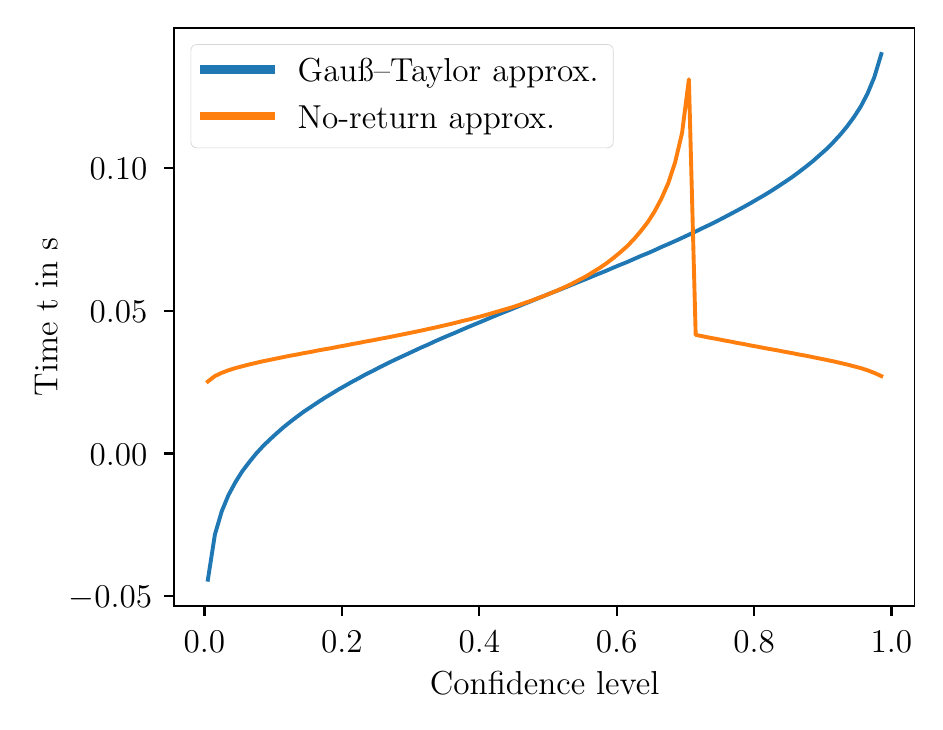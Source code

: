 \begingroup%
\makeatletter%
\begin{pgfpicture}%
\pgfpathrectangle{\pgfpointorigin}{\pgfqpoint{4.436in}{3.369in}}%
\pgfusepath{use as bounding box, clip}%
\begin{pgfscope}%
\pgfsetbuttcap%
\pgfsetmiterjoin%
\definecolor{currentfill}{rgb}{1.0,1.0,1.0}%
\pgfsetfillcolor{currentfill}%
\pgfsetlinewidth{0.0pt}%
\definecolor{currentstroke}{rgb}{1.0,1.0,1.0}%
\pgfsetstrokecolor{currentstroke}%
\pgfsetdash{}{0pt}%
\pgfpathmoveto{\pgfqpoint{0.0in}{0.0in}}%
\pgfpathlineto{\pgfqpoint{4.436in}{0.0in}}%
\pgfpathlineto{\pgfqpoint{4.436in}{3.369in}}%
\pgfpathlineto{\pgfqpoint{0.0in}{3.369in}}%
\pgfpathlineto{\pgfqpoint{0.0in}{0.0in}}%
\pgfpathclose%
\pgfusepath{fill}%
\end{pgfscope}%
\begin{pgfscope}%
\pgfsetbuttcap%
\pgfsetmiterjoin%
\definecolor{currentfill}{rgb}{1.0,1.0,1.0}%
\pgfsetfillcolor{currentfill}%
\pgfsetlinewidth{0.0pt}%
\definecolor{currentstroke}{rgb}{0.0,0.0,0.0}%
\pgfsetstrokecolor{currentstroke}%
\pgfsetstrokeopacity{0.0}%
\pgfsetdash{}{0pt}%
\pgfpathmoveto{\pgfqpoint{0.733in}{0.478in}}%
\pgfpathlineto{\pgfqpoint{4.436in}{0.478in}}%
\pgfpathlineto{\pgfqpoint{4.436in}{3.369in}}%
\pgfpathlineto{\pgfqpoint{0.733in}{3.369in}}%
\pgfpathlineto{\pgfqpoint{0.733in}{0.478in}}%
\pgfpathclose%
\pgfusepath{fill}%
\end{pgfscope}%
\begin{pgfscope}%
\pgfsetbuttcap%
\pgfsetroundjoin%
\definecolor{currentfill}{rgb}{0.0,0.0,0.0}%
\pgfsetfillcolor{currentfill}%
\pgfsetlinewidth{0.803pt}%
\definecolor{currentstroke}{rgb}{0.0,0.0,0.0}%
\pgfsetstrokecolor{currentstroke}%
\pgfsetdash{}{0pt}%
\pgfsys@defobject{currentmarker}{\pgfqpoint{0.0in}{-0.049in}}{\pgfqpoint{0.0in}{0.0in}}{%
\pgfpathmoveto{\pgfqpoint{0.0in}{0.0in}}%
\pgfpathlineto{\pgfqpoint{0.0in}{-0.049in}}%
\pgfusepath{stroke,fill}%
}%
\begin{pgfscope}%
\pgfsys@transformshift{0.884in}{0.478in}%
\pgfsys@useobject{currentmarker}{}%
\end{pgfscope}%
\end{pgfscope}%
\begin{pgfscope}%
\definecolor{textcolor}{rgb}{0.0,0.0,0.0}%
\pgfsetstrokecolor{textcolor}%
\pgfsetfillcolor{textcolor}%
\pgftext[x=0.884in,y=0.352in,,top]{\color{textcolor}\rmfamily\fontsize{12.0}{14.4}\selectfont \(\displaystyle {0.0}\)}%
\end{pgfscope}%
\begin{pgfscope}%
\pgfsetbuttcap%
\pgfsetroundjoin%
\definecolor{currentfill}{rgb}{0.0,0.0,0.0}%
\pgfsetfillcolor{currentfill}%
\pgfsetlinewidth{0.803pt}%
\definecolor{currentstroke}{rgb}{0.0,0.0,0.0}%
\pgfsetstrokecolor{currentstroke}%
\pgfsetdash{}{0pt}%
\pgfsys@defobject{currentmarker}{\pgfqpoint{0.0in}{-0.049in}}{\pgfqpoint{0.0in}{0.0in}}{%
\pgfpathmoveto{\pgfqpoint{0.0in}{0.0in}}%
\pgfpathlineto{\pgfqpoint{0.0in}{-0.049in}}%
\pgfusepath{stroke,fill}%
}%
\begin{pgfscope}%
\pgfsys@transformshift{1.571in}{0.478in}%
\pgfsys@useobject{currentmarker}{}%
\end{pgfscope}%
\end{pgfscope}%
\begin{pgfscope}%
\definecolor{textcolor}{rgb}{0.0,0.0,0.0}%
\pgfsetstrokecolor{textcolor}%
\pgfsetfillcolor{textcolor}%
\pgftext[x=1.571in,y=0.352in,,top]{\color{textcolor}\rmfamily\fontsize{12.0}{14.4}\selectfont \(\displaystyle {0.2}\)}%
\end{pgfscope}%
\begin{pgfscope}%
\pgfsetbuttcap%
\pgfsetroundjoin%
\definecolor{currentfill}{rgb}{0.0,0.0,0.0}%
\pgfsetfillcolor{currentfill}%
\pgfsetlinewidth{0.803pt}%
\definecolor{currentstroke}{rgb}{0.0,0.0,0.0}%
\pgfsetstrokecolor{currentstroke}%
\pgfsetdash{}{0pt}%
\pgfsys@defobject{currentmarker}{\pgfqpoint{0.0in}{-0.049in}}{\pgfqpoint{0.0in}{0.0in}}{%
\pgfpathmoveto{\pgfqpoint{0.0in}{0.0in}}%
\pgfpathlineto{\pgfqpoint{0.0in}{-0.049in}}%
\pgfusepath{stroke,fill}%
}%
\begin{pgfscope}%
\pgfsys@transformshift{2.258in}{0.478in}%
\pgfsys@useobject{currentmarker}{}%
\end{pgfscope}%
\end{pgfscope}%
\begin{pgfscope}%
\definecolor{textcolor}{rgb}{0.0,0.0,0.0}%
\pgfsetstrokecolor{textcolor}%
\pgfsetfillcolor{textcolor}%
\pgftext[x=2.258in,y=0.352in,,top]{\color{textcolor}\rmfamily\fontsize{12.0}{14.4}\selectfont \(\displaystyle {0.4}\)}%
\end{pgfscope}%
\begin{pgfscope}%
\pgfsetbuttcap%
\pgfsetroundjoin%
\definecolor{currentfill}{rgb}{0.0,0.0,0.0}%
\pgfsetfillcolor{currentfill}%
\pgfsetlinewidth{0.803pt}%
\definecolor{currentstroke}{rgb}{0.0,0.0,0.0}%
\pgfsetstrokecolor{currentstroke}%
\pgfsetdash{}{0pt}%
\pgfsys@defobject{currentmarker}{\pgfqpoint{0.0in}{-0.049in}}{\pgfqpoint{0.0in}{0.0in}}{%
\pgfpathmoveto{\pgfqpoint{0.0in}{0.0in}}%
\pgfpathlineto{\pgfqpoint{0.0in}{-0.049in}}%
\pgfusepath{stroke,fill}%
}%
\begin{pgfscope}%
\pgfsys@transformshift{2.945in}{0.478in}%
\pgfsys@useobject{currentmarker}{}%
\end{pgfscope}%
\end{pgfscope}%
\begin{pgfscope}%
\definecolor{textcolor}{rgb}{0.0,0.0,0.0}%
\pgfsetstrokecolor{textcolor}%
\pgfsetfillcolor{textcolor}%
\pgftext[x=2.945in,y=0.352in,,top]{\color{textcolor}\rmfamily\fontsize{12.0}{14.4}\selectfont \(\displaystyle {0.6}\)}%
\end{pgfscope}%
\begin{pgfscope}%
\pgfsetbuttcap%
\pgfsetroundjoin%
\definecolor{currentfill}{rgb}{0.0,0.0,0.0}%
\pgfsetfillcolor{currentfill}%
\pgfsetlinewidth{0.803pt}%
\definecolor{currentstroke}{rgb}{0.0,0.0,0.0}%
\pgfsetstrokecolor{currentstroke}%
\pgfsetdash{}{0pt}%
\pgfsys@defobject{currentmarker}{\pgfqpoint{0.0in}{-0.049in}}{\pgfqpoint{0.0in}{0.0in}}{%
\pgfpathmoveto{\pgfqpoint{0.0in}{0.0in}}%
\pgfpathlineto{\pgfqpoint{0.0in}{-0.049in}}%
\pgfusepath{stroke,fill}%
}%
\begin{pgfscope}%
\pgfsys@transformshift{3.632in}{0.478in}%
\pgfsys@useobject{currentmarker}{}%
\end{pgfscope}%
\end{pgfscope}%
\begin{pgfscope}%
\definecolor{textcolor}{rgb}{0.0,0.0,0.0}%
\pgfsetstrokecolor{textcolor}%
\pgfsetfillcolor{textcolor}%
\pgftext[x=3.632in,y=0.352in,,top]{\color{textcolor}\rmfamily\fontsize{12.0}{14.4}\selectfont \(\displaystyle {0.8}\)}%
\end{pgfscope}%
\begin{pgfscope}%
\pgfsetbuttcap%
\pgfsetroundjoin%
\definecolor{currentfill}{rgb}{0.0,0.0,0.0}%
\pgfsetfillcolor{currentfill}%
\pgfsetlinewidth{0.803pt}%
\definecolor{currentstroke}{rgb}{0.0,0.0,0.0}%
\pgfsetstrokecolor{currentstroke}%
\pgfsetdash{}{0pt}%
\pgfsys@defobject{currentmarker}{\pgfqpoint{0.0in}{-0.049in}}{\pgfqpoint{0.0in}{0.0in}}{%
\pgfpathmoveto{\pgfqpoint{0.0in}{0.0in}}%
\pgfpathlineto{\pgfqpoint{0.0in}{-0.049in}}%
\pgfusepath{stroke,fill}%
}%
\begin{pgfscope}%
\pgfsys@transformshift{4.319in}{0.478in}%
\pgfsys@useobject{currentmarker}{}%
\end{pgfscope}%
\end{pgfscope}%
\begin{pgfscope}%
\definecolor{textcolor}{rgb}{0.0,0.0,0.0}%
\pgfsetstrokecolor{textcolor}%
\pgfsetfillcolor{textcolor}%
\pgftext[x=4.319in,y=0.352in,,top]{\color{textcolor}\rmfamily\fontsize{12.0}{14.4}\selectfont \(\displaystyle {1.0}\)}%
\end{pgfscope}%
\begin{pgfscope}%
\definecolor{textcolor}{rgb}{0.0,0.0,0.0}%
\pgfsetstrokecolor{textcolor}%
\pgfsetfillcolor{textcolor}%
\pgftext[x=2.585in,y=0.148in,,top]{\color{textcolor}\rmfamily\fontsize{12.0}{14.4}\selectfont Confidence level}%
\end{pgfscope}%
\begin{pgfscope}%
\pgfsetbuttcap%
\pgfsetroundjoin%
\definecolor{currentfill}{rgb}{0.0,0.0,0.0}%
\pgfsetfillcolor{currentfill}%
\pgfsetlinewidth{0.803pt}%
\definecolor{currentstroke}{rgb}{0.0,0.0,0.0}%
\pgfsetstrokecolor{currentstroke}%
\pgfsetdash{}{0pt}%
\pgfsys@defobject{currentmarker}{\pgfqpoint{-0.049in}{0.0in}}{\pgfqpoint{-0.0in}{0.0in}}{%
\pgfpathmoveto{\pgfqpoint{-0.0in}{0.0in}}%
\pgfpathlineto{\pgfqpoint{-0.049in}{0.0in}}%
\pgfusepath{stroke,fill}%
}%
\begin{pgfscope}%
\pgfsys@transformshift{0.733in}{0.526in}%
\pgfsys@useobject{currentmarker}{}%
\end{pgfscope}%
\end{pgfscope}%
\begin{pgfscope}%
\definecolor{textcolor}{rgb}{0.0,0.0,0.0}%
\pgfsetstrokecolor{textcolor}%
\pgfsetfillcolor{textcolor}%
\pgftext[x=0.204in, y=0.468in, left, base]{\color{textcolor}\rmfamily\fontsize{12.0}{14.4}\selectfont \(\displaystyle {\ensuremath{-}0.05}\)}%
\end{pgfscope}%
\begin{pgfscope}%
\pgfsetbuttcap%
\pgfsetroundjoin%
\definecolor{currentfill}{rgb}{0.0,0.0,0.0}%
\pgfsetfillcolor{currentfill}%
\pgfsetlinewidth{0.803pt}%
\definecolor{currentstroke}{rgb}{0.0,0.0,0.0}%
\pgfsetstrokecolor{currentstroke}%
\pgfsetdash{}{0pt}%
\pgfsys@defobject{currentmarker}{\pgfqpoint{-0.049in}{0.0in}}{\pgfqpoint{-0.0in}{0.0in}}{%
\pgfpathmoveto{\pgfqpoint{-0.0in}{0.0in}}%
\pgfpathlineto{\pgfqpoint{-0.049in}{0.0in}}%
\pgfusepath{stroke,fill}%
}%
\begin{pgfscope}%
\pgfsys@transformshift{0.733in}{1.24in}%
\pgfsys@useobject{currentmarker}{}%
\end{pgfscope}%
\end{pgfscope}%
\begin{pgfscope}%
\definecolor{textcolor}{rgb}{0.0,0.0,0.0}%
\pgfsetstrokecolor{textcolor}%
\pgfsetfillcolor{textcolor}%
\pgftext[x=0.31in, y=1.182in, left, base]{\color{textcolor}\rmfamily\fontsize{12.0}{14.4}\selectfont \(\displaystyle {0.00}\)}%
\end{pgfscope}%
\begin{pgfscope}%
\pgfsetbuttcap%
\pgfsetroundjoin%
\definecolor{currentfill}{rgb}{0.0,0.0,0.0}%
\pgfsetfillcolor{currentfill}%
\pgfsetlinewidth{0.803pt}%
\definecolor{currentstroke}{rgb}{0.0,0.0,0.0}%
\pgfsetstrokecolor{currentstroke}%
\pgfsetdash{}{0pt}%
\pgfsys@defobject{currentmarker}{\pgfqpoint{-0.049in}{0.0in}}{\pgfqpoint{-0.0in}{0.0in}}{%
\pgfpathmoveto{\pgfqpoint{-0.0in}{0.0in}}%
\pgfpathlineto{\pgfqpoint{-0.049in}{0.0in}}%
\pgfusepath{stroke,fill}%
}%
\begin{pgfscope}%
\pgfsys@transformshift{0.733in}{1.953in}%
\pgfsys@useobject{currentmarker}{}%
\end{pgfscope}%
\end{pgfscope}%
\begin{pgfscope}%
\definecolor{textcolor}{rgb}{0.0,0.0,0.0}%
\pgfsetstrokecolor{textcolor}%
\pgfsetfillcolor{textcolor}%
\pgftext[x=0.31in, y=1.895in, left, base]{\color{textcolor}\rmfamily\fontsize{12.0}{14.4}\selectfont \(\displaystyle {0.05}\)}%
\end{pgfscope}%
\begin{pgfscope}%
\pgfsetbuttcap%
\pgfsetroundjoin%
\definecolor{currentfill}{rgb}{0.0,0.0,0.0}%
\pgfsetfillcolor{currentfill}%
\pgfsetlinewidth{0.803pt}%
\definecolor{currentstroke}{rgb}{0.0,0.0,0.0}%
\pgfsetstrokecolor{currentstroke}%
\pgfsetdash{}{0pt}%
\pgfsys@defobject{currentmarker}{\pgfqpoint{-0.049in}{0.0in}}{\pgfqpoint{-0.0in}{0.0in}}{%
\pgfpathmoveto{\pgfqpoint{-0.0in}{0.0in}}%
\pgfpathlineto{\pgfqpoint{-0.049in}{0.0in}}%
\pgfusepath{stroke,fill}%
}%
\begin{pgfscope}%
\pgfsys@transformshift{0.733in}{2.666in}%
\pgfsys@useobject{currentmarker}{}%
\end{pgfscope}%
\end{pgfscope}%
\begin{pgfscope}%
\definecolor{textcolor}{rgb}{0.0,0.0,0.0}%
\pgfsetstrokecolor{textcolor}%
\pgfsetfillcolor{textcolor}%
\pgftext[x=0.31in, y=2.609in, left, base]{\color{textcolor}\rmfamily\fontsize{12.0}{14.4}\selectfont \(\displaystyle {0.10}\)}%
\end{pgfscope}%
\begin{pgfscope}%
\definecolor{textcolor}{rgb}{0.0,0.0,0.0}%
\pgfsetstrokecolor{textcolor}%
\pgfsetfillcolor{textcolor}%
\pgftext[x=0.148in,y=1.923in,,bottom,rotate=90.0]{\color{textcolor}\rmfamily\fontsize{12.0}{14.4}\selectfont Time t in s}%
\end{pgfscope}%
\begin{pgfscope}%
\pgfpathrectangle{\pgfqpoint{0.733in}{0.478in}}{\pgfqpoint{3.703in}{2.891in}}%
\pgfusepath{clip}%
\pgfsetrectcap%
\pgfsetroundjoin%
\pgfsetlinewidth{1.405pt}%
\definecolor{currentstroke}{rgb}{0.122,0.467,0.706}%
\pgfsetstrokecolor{currentstroke}%
\pgfsetdash{}{0pt}%
\pgfpathmoveto{\pgfqpoint{0.901in}{0.609in}}%
\pgfpathlineto{\pgfqpoint{0.936in}{0.834in}}%
\pgfpathlineto{\pgfqpoint{0.97in}{0.95in}}%
\pgfpathlineto{\pgfqpoint{1.004in}{1.032in}}%
\pgfpathlineto{\pgfqpoint{1.039in}{1.097in}}%
\pgfpathlineto{\pgfqpoint{1.073in}{1.151in}}%
\pgfpathlineto{\pgfqpoint{1.108in}{1.197in}}%
\pgfpathlineto{\pgfqpoint{1.142in}{1.239in}}%
\pgfpathlineto{\pgfqpoint{1.176in}{1.276in}}%
\pgfpathlineto{\pgfqpoint{1.211in}{1.31in}}%
\pgfpathlineto{\pgfqpoint{1.245in}{1.341in}}%
\pgfpathlineto{\pgfqpoint{1.279in}{1.371in}}%
\pgfpathlineto{\pgfqpoint{1.314in}{1.399in}}%
\pgfpathlineto{\pgfqpoint{1.348in}{1.425in}}%
\pgfpathlineto{\pgfqpoint{1.382in}{1.45in}}%
\pgfpathlineto{\pgfqpoint{1.417in}{1.473in}}%
\pgfpathlineto{\pgfqpoint{1.451in}{1.496in}}%
\pgfpathlineto{\pgfqpoint{1.485in}{1.518in}}%
\pgfpathlineto{\pgfqpoint{1.52in}{1.539in}}%
\pgfpathlineto{\pgfqpoint{1.554in}{1.56in}}%
\pgfpathlineto{\pgfqpoint{1.588in}{1.579in}}%
\pgfpathlineto{\pgfqpoint{1.623in}{1.599in}}%
\pgfpathlineto{\pgfqpoint{1.657in}{1.617in}}%
\pgfpathlineto{\pgfqpoint{1.691in}{1.636in}}%
\pgfpathlineto{\pgfqpoint{1.726in}{1.653in}}%
\pgfpathlineto{\pgfqpoint{1.76in}{1.671in}}%
\pgfpathlineto{\pgfqpoint{1.794in}{1.688in}}%
\pgfpathlineto{\pgfqpoint{1.829in}{1.705in}}%
\pgfpathlineto{\pgfqpoint{1.863in}{1.721in}}%
\pgfpathlineto{\pgfqpoint{1.898in}{1.737in}}%
\pgfpathlineto{\pgfqpoint{1.932in}{1.753in}}%
\pgfpathlineto{\pgfqpoint{1.966in}{1.769in}}%
\pgfpathlineto{\pgfqpoint{2.001in}{1.784in}}%
\pgfpathlineto{\pgfqpoint{2.035in}{1.8in}}%
\pgfpathlineto{\pgfqpoint{2.069in}{1.815in}}%
\pgfpathlineto{\pgfqpoint{2.104in}{1.83in}}%
\pgfpathlineto{\pgfqpoint{2.138in}{1.844in}}%
\pgfpathlineto{\pgfqpoint{2.172in}{1.859in}}%
\pgfpathlineto{\pgfqpoint{2.207in}{1.874in}}%
\pgfpathlineto{\pgfqpoint{2.241in}{1.888in}}%
\pgfpathlineto{\pgfqpoint{2.275in}{1.902in}}%
\pgfpathlineto{\pgfqpoint{2.31in}{1.917in}}%
\pgfpathlineto{\pgfqpoint{2.344in}{1.931in}}%
\pgfpathlineto{\pgfqpoint{2.378in}{1.945in}}%
\pgfpathlineto{\pgfqpoint{2.413in}{1.959in}}%
\pgfpathlineto{\pgfqpoint{2.447in}{1.973in}}%
\pgfpathlineto{\pgfqpoint{2.481in}{1.987in}}%
\pgfpathlineto{\pgfqpoint{2.516in}{2.001in}}%
\pgfpathlineto{\pgfqpoint{2.55in}{2.015in}}%
\pgfpathlineto{\pgfqpoint{2.585in}{2.029in}}%
\pgfpathlineto{\pgfqpoint{2.619in}{2.043in}}%
\pgfpathlineto{\pgfqpoint{2.653in}{2.056in}}%
\pgfpathlineto{\pgfqpoint{2.688in}{2.07in}}%
\pgfpathlineto{\pgfqpoint{2.722in}{2.084in}}%
\pgfpathlineto{\pgfqpoint{2.756in}{2.098in}}%
\pgfpathlineto{\pgfqpoint{2.791in}{2.112in}}%
\pgfpathlineto{\pgfqpoint{2.825in}{2.126in}}%
\pgfpathlineto{\pgfqpoint{2.859in}{2.14in}}%
\pgfpathlineto{\pgfqpoint{2.894in}{2.154in}}%
\pgfpathlineto{\pgfqpoint{2.928in}{2.169in}}%
\pgfpathlineto{\pgfqpoint{2.962in}{2.183in}}%
\pgfpathlineto{\pgfqpoint{2.997in}{2.197in}}%
\pgfpathlineto{\pgfqpoint{3.031in}{2.212in}}%
\pgfpathlineto{\pgfqpoint{3.065in}{2.227in}}%
\pgfpathlineto{\pgfqpoint{3.1in}{2.241in}}%
\pgfpathlineto{\pgfqpoint{3.134in}{2.256in}}%
\pgfpathlineto{\pgfqpoint{3.168in}{2.272in}}%
\pgfpathlineto{\pgfqpoint{3.203in}{2.287in}}%
\pgfpathlineto{\pgfqpoint{3.237in}{2.302in}}%
\pgfpathlineto{\pgfqpoint{3.272in}{2.318in}}%
\pgfpathlineto{\pgfqpoint{3.306in}{2.334in}}%
\pgfpathlineto{\pgfqpoint{3.34in}{2.35in}}%
\pgfpathlineto{\pgfqpoint{3.375in}{2.367in}}%
\pgfpathlineto{\pgfqpoint{3.409in}{2.383in}}%
\pgfpathlineto{\pgfqpoint{3.443in}{2.4in}}%
\pgfpathlineto{\pgfqpoint{3.478in}{2.418in}}%
\pgfpathlineto{\pgfqpoint{3.512in}{2.436in}}%
\pgfpathlineto{\pgfqpoint{3.546in}{2.454in}}%
\pgfpathlineto{\pgfqpoint{3.581in}{2.473in}}%
\pgfpathlineto{\pgfqpoint{3.615in}{2.492in}}%
\pgfpathlineto{\pgfqpoint{3.649in}{2.512in}}%
\pgfpathlineto{\pgfqpoint{3.684in}{2.532in}}%
\pgfpathlineto{\pgfqpoint{3.718in}{2.553in}}%
\pgfpathlineto{\pgfqpoint{3.752in}{2.575in}}%
\pgfpathlineto{\pgfqpoint{3.787in}{2.598in}}%
\pgfpathlineto{\pgfqpoint{3.821in}{2.621in}}%
\pgfpathlineto{\pgfqpoint{3.855in}{2.646in}}%
\pgfpathlineto{\pgfqpoint{3.89in}{2.673in}}%
\pgfpathlineto{\pgfqpoint{3.924in}{2.7in}}%
\pgfpathlineto{\pgfqpoint{3.958in}{2.73in}}%
\pgfpathlineto{\pgfqpoint{3.993in}{2.761in}}%
\pgfpathlineto{\pgfqpoint{4.027in}{2.795in}}%
\pgfpathlineto{\pgfqpoint{4.062in}{2.833in}}%
\pgfpathlineto{\pgfqpoint{4.096in}{2.874in}}%
\pgfpathlineto{\pgfqpoint{4.13in}{2.92in}}%
\pgfpathlineto{\pgfqpoint{4.165in}{2.974in}}%
\pgfpathlineto{\pgfqpoint{4.199in}{3.039in}}%
\pgfpathlineto{\pgfqpoint{4.233in}{3.121in}}%
\pgfpathlineto{\pgfqpoint{4.268in}{3.237in}}%
\pgfusepath{stroke}%
\end{pgfscope}%
\begin{pgfscope}%
\pgfpathrectangle{\pgfqpoint{0.733in}{0.478in}}{\pgfqpoint{3.703in}{2.891in}}%
\pgfusepath{clip}%
\pgfsetrectcap%
\pgfsetroundjoin%
\pgfsetlinewidth{1.405pt}%
\definecolor{currentstroke}{rgb}{1.0,0.498,0.055}%
\pgfsetstrokecolor{currentstroke}%
\pgfsetdash{}{0pt}%
\pgfpathmoveto{\pgfqpoint{0.901in}{1.6in}}%
\pgfpathlineto{\pgfqpoint{0.936in}{1.627in}}%
\pgfpathlineto{\pgfqpoint{0.97in}{1.643in}}%
\pgfpathlineto{\pgfqpoint{1.004in}{1.656in}}%
\pgfpathlineto{\pgfqpoint{1.039in}{1.667in}}%
\pgfpathlineto{\pgfqpoint{1.073in}{1.676in}}%
\pgfpathlineto{\pgfqpoint{1.108in}{1.685in}}%
\pgfpathlineto{\pgfqpoint{1.142in}{1.693in}}%
\pgfpathlineto{\pgfqpoint{1.176in}{1.701in}}%
\pgfpathlineto{\pgfqpoint{1.211in}{1.708in}}%
\pgfpathlineto{\pgfqpoint{1.245in}{1.715in}}%
\pgfpathlineto{\pgfqpoint{1.279in}{1.722in}}%
\pgfpathlineto{\pgfqpoint{1.314in}{1.729in}}%
\pgfpathlineto{\pgfqpoint{1.348in}{1.735in}}%
\pgfpathlineto{\pgfqpoint{1.382in}{1.742in}}%
\pgfpathlineto{\pgfqpoint{1.417in}{1.748in}}%
\pgfpathlineto{\pgfqpoint{1.451in}{1.755in}}%
\pgfpathlineto{\pgfqpoint{1.485in}{1.761in}}%
\pgfpathlineto{\pgfqpoint{1.52in}{1.767in}}%
\pgfpathlineto{\pgfqpoint{1.554in}{1.774in}}%
\pgfpathlineto{\pgfqpoint{1.588in}{1.78in}}%
\pgfpathlineto{\pgfqpoint{1.623in}{1.787in}}%
\pgfpathlineto{\pgfqpoint{1.657in}{1.793in}}%
\pgfpathlineto{\pgfqpoint{1.691in}{1.8in}}%
\pgfpathlineto{\pgfqpoint{1.726in}{1.806in}}%
\pgfpathlineto{\pgfqpoint{1.76in}{1.813in}}%
\pgfpathlineto{\pgfqpoint{1.794in}{1.819in}}%
\pgfpathlineto{\pgfqpoint{1.829in}{1.826in}}%
\pgfpathlineto{\pgfqpoint{1.863in}{1.833in}}%
\pgfpathlineto{\pgfqpoint{1.898in}{1.84in}}%
\pgfpathlineto{\pgfqpoint{1.932in}{1.847in}}%
\pgfpathlineto{\pgfqpoint{1.966in}{1.854in}}%
\pgfpathlineto{\pgfqpoint{2.001in}{1.862in}}%
\pgfpathlineto{\pgfqpoint{2.035in}{1.869in}}%
\pgfpathlineto{\pgfqpoint{2.069in}{1.877in}}%
\pgfpathlineto{\pgfqpoint{2.104in}{1.885in}}%
\pgfpathlineto{\pgfqpoint{2.138in}{1.893in}}%
\pgfpathlineto{\pgfqpoint{2.172in}{1.902in}}%
\pgfpathlineto{\pgfqpoint{2.207in}{1.91in}}%
\pgfpathlineto{\pgfqpoint{2.241in}{1.919in}}%
\pgfpathlineto{\pgfqpoint{2.275in}{1.928in}}%
\pgfpathlineto{\pgfqpoint{2.31in}{1.938in}}%
\pgfpathlineto{\pgfqpoint{2.344in}{1.948in}}%
\pgfpathlineto{\pgfqpoint{2.378in}{1.958in}}%
\pgfpathlineto{\pgfqpoint{2.413in}{1.968in}}%
\pgfpathlineto{\pgfqpoint{2.447in}{1.979in}}%
\pgfpathlineto{\pgfqpoint{2.481in}{1.991in}}%
\pgfpathlineto{\pgfqpoint{2.516in}{2.003in}}%
\pgfpathlineto{\pgfqpoint{2.55in}{2.016in}}%
\pgfpathlineto{\pgfqpoint{2.585in}{2.029in}}%
\pgfpathlineto{\pgfqpoint{2.619in}{2.043in}}%
\pgfpathlineto{\pgfqpoint{2.653in}{2.057in}}%
\pgfpathlineto{\pgfqpoint{2.688in}{2.073in}}%
\pgfpathlineto{\pgfqpoint{2.722in}{2.089in}}%
\pgfpathlineto{\pgfqpoint{2.756in}{2.107in}}%
\pgfpathlineto{\pgfqpoint{2.791in}{2.125in}}%
\pgfpathlineto{\pgfqpoint{2.825in}{2.146in}}%
\pgfpathlineto{\pgfqpoint{2.859in}{2.167in}}%
\pgfpathlineto{\pgfqpoint{2.894in}{2.191in}}%
\pgfpathlineto{\pgfqpoint{2.928in}{2.217in}}%
\pgfpathlineto{\pgfqpoint{2.962in}{2.245in}}%
\pgfpathlineto{\pgfqpoint{2.997in}{2.276in}}%
\pgfpathlineto{\pgfqpoint{3.031in}{2.311in}}%
\pgfpathlineto{\pgfqpoint{3.065in}{2.351in}}%
\pgfpathlineto{\pgfqpoint{3.1in}{2.396in}}%
\pgfpathlineto{\pgfqpoint{3.134in}{2.449in}}%
\pgfpathlineto{\pgfqpoint{3.168in}{2.513in}}%
\pgfpathlineto{\pgfqpoint{3.203in}{2.592in}}%
\pgfpathlineto{\pgfqpoint{3.237in}{2.695in}}%
\pgfpathlineto{\pgfqpoint{3.272in}{2.843in}}%
\pgfpathlineto{\pgfqpoint{3.306in}{3.111in}}%
\pgfpathlineto{\pgfqpoint{3.34in}{1.833in}}%
\pgfpathlineto{\pgfqpoint{3.375in}{1.826in}}%
\pgfpathlineto{\pgfqpoint{3.409in}{1.819in}}%
\pgfpathlineto{\pgfqpoint{3.443in}{1.813in}}%
\pgfpathlineto{\pgfqpoint{3.478in}{1.806in}}%
\pgfpathlineto{\pgfqpoint{3.512in}{1.8in}}%
\pgfpathlineto{\pgfqpoint{3.546in}{1.793in}}%
\pgfpathlineto{\pgfqpoint{3.581in}{1.787in}}%
\pgfpathlineto{\pgfqpoint{3.615in}{1.78in}}%
\pgfpathlineto{\pgfqpoint{3.649in}{1.774in}}%
\pgfpathlineto{\pgfqpoint{3.684in}{1.767in}}%
\pgfpathlineto{\pgfqpoint{3.718in}{1.761in}}%
\pgfpathlineto{\pgfqpoint{3.752in}{1.755in}}%
\pgfpathlineto{\pgfqpoint{3.787in}{1.748in}}%
\pgfpathlineto{\pgfqpoint{3.821in}{1.742in}}%
\pgfpathlineto{\pgfqpoint{3.855in}{1.735in}}%
\pgfpathlineto{\pgfqpoint{3.89in}{1.729in}}%
\pgfpathlineto{\pgfqpoint{3.924in}{1.722in}}%
\pgfpathlineto{\pgfqpoint{3.958in}{1.715in}}%
\pgfpathlineto{\pgfqpoint{3.993in}{1.708in}}%
\pgfpathlineto{\pgfqpoint{4.027in}{1.701in}}%
\pgfpathlineto{\pgfqpoint{4.062in}{1.693in}}%
\pgfpathlineto{\pgfqpoint{4.096in}{1.685in}}%
\pgfpathlineto{\pgfqpoint{4.13in}{1.676in}}%
\pgfpathlineto{\pgfqpoint{4.165in}{1.667in}}%
\pgfpathlineto{\pgfqpoint{4.199in}{1.656in}}%
\pgfpathlineto{\pgfqpoint{4.233in}{1.643in}}%
\pgfpathlineto{\pgfqpoint{4.268in}{1.627in}}%
\pgfusepath{stroke}%
\end{pgfscope}%
\begin{pgfscope}%
\pgfsetrectcap%
\pgfsetmiterjoin%
\pgfsetlinewidth{0.803pt}%
\definecolor{currentstroke}{rgb}{0.0,0.0,0.0}%
\pgfsetstrokecolor{currentstroke}%
\pgfsetdash{}{0pt}%
\pgfpathmoveto{\pgfqpoint{0.733in}{0.478in}}%
\pgfpathlineto{\pgfqpoint{0.733in}{3.369in}}%
\pgfusepath{stroke}%
\end{pgfscope}%
\begin{pgfscope}%
\pgfsetrectcap%
\pgfsetmiterjoin%
\pgfsetlinewidth{0.803pt}%
\definecolor{currentstroke}{rgb}{0.0,0.0,0.0}%
\pgfsetstrokecolor{currentstroke}%
\pgfsetdash{}{0pt}%
\pgfpathmoveto{\pgfqpoint{4.436in}{0.478in}}%
\pgfpathlineto{\pgfqpoint{4.436in}{3.369in}}%
\pgfusepath{stroke}%
\end{pgfscope}%
\begin{pgfscope}%
\pgfsetrectcap%
\pgfsetmiterjoin%
\pgfsetlinewidth{0.803pt}%
\definecolor{currentstroke}{rgb}{0.0,0.0,0.0}%
\pgfsetstrokecolor{currentstroke}%
\pgfsetdash{}{0pt}%
\pgfpathmoveto{\pgfqpoint{0.733in}{0.478in}}%
\pgfpathlineto{\pgfqpoint{4.436in}{0.478in}}%
\pgfusepath{stroke}%
\end{pgfscope}%
\begin{pgfscope}%
\pgfsetrectcap%
\pgfsetmiterjoin%
\pgfsetlinewidth{0.803pt}%
\definecolor{currentstroke}{rgb}{0.0,0.0,0.0}%
\pgfsetstrokecolor{currentstroke}%
\pgfsetdash{}{0pt}%
\pgfpathmoveto{\pgfqpoint{0.733in}{3.369in}}%
\pgfpathlineto{\pgfqpoint{4.436in}{3.369in}}%
\pgfusepath{stroke}%
\end{pgfscope}%
\begin{pgfscope}%
\pgfsetbuttcap%
\pgfsetmiterjoin%
\definecolor{currentfill}{rgb}{1.0,1.0,1.0}%
\pgfsetfillcolor{currentfill}%
\pgfsetfillopacity{0.8}%
\pgfsetlinewidth{0.241pt}%
\definecolor{currentstroke}{rgb}{0.8,0.8,0.8}%
\pgfsetstrokecolor{currentstroke}%
\pgfsetstrokeopacity{0.8}%
\pgfsetdash{}{0pt}%
\pgfpathmoveto{\pgfqpoint{0.85in}{2.768in}}%
\pgfpathlineto{\pgfqpoint{2.894in}{2.768in}}%
\pgfpathquadraticcurveto{\pgfqpoint{2.928in}{2.768in}}{\pgfqpoint{2.928in}{2.802in}}%
\pgfpathlineto{\pgfqpoint{2.928in}{3.252in}}%
\pgfpathquadraticcurveto{\pgfqpoint{2.928in}{3.285in}}{\pgfqpoint{2.894in}{3.285in}}%
\pgfpathlineto{\pgfqpoint{0.85in}{3.285in}}%
\pgfpathquadraticcurveto{\pgfqpoint{0.816in}{3.285in}}{\pgfqpoint{0.816in}{3.252in}}%
\pgfpathlineto{\pgfqpoint{0.816in}{2.802in}}%
\pgfpathquadraticcurveto{\pgfqpoint{0.816in}{2.768in}}{\pgfqpoint{0.85in}{2.768in}}%
\pgfpathlineto{\pgfqpoint{0.85in}{2.768in}}%
\pgfpathclose%
\pgfusepath{stroke,fill}%
\end{pgfscope}%
\begin{pgfscope}%
\pgfsetrectcap%
\pgfsetroundjoin%
\pgfsetlinewidth{3.011pt}%
\definecolor{currentstroke}{rgb}{0.122,0.467,0.706}%
\pgfsetstrokecolor{currentstroke}%
\pgfsetdash{}{0pt}%
\pgfpathmoveto{\pgfqpoint{0.883in}{3.16in}}%
\pgfpathlineto{\pgfqpoint{1.05in}{3.16in}}%
\pgfpathlineto{\pgfqpoint{1.216in}{3.16in}}%
\pgfusepath{stroke}%
\end{pgfscope}%
\begin{pgfscope}%
\definecolor{textcolor}{rgb}{0.0,0.0,0.0}%
\pgfsetstrokecolor{textcolor}%
\pgfsetfillcolor{textcolor}%
\pgftext[x=1.35in,y=3.101in,left,base]{\color{textcolor}\rmfamily\fontsize{12.0}{14.4}\selectfont Gauß--Taylor approx.}%
\end{pgfscope}%
\begin{pgfscope}%
\pgfsetrectcap%
\pgfsetroundjoin%
\pgfsetlinewidth{3.011pt}%
\definecolor{currentstroke}{rgb}{1.0,0.498,0.055}%
\pgfsetstrokecolor{currentstroke}%
\pgfsetdash{}{0pt}%
\pgfpathmoveto{\pgfqpoint{0.883in}{2.926in}}%
\pgfpathlineto{\pgfqpoint{1.05in}{2.926in}}%
\pgfpathlineto{\pgfqpoint{1.216in}{2.926in}}%
\pgfusepath{stroke}%
\end{pgfscope}%
\begin{pgfscope}%
\definecolor{textcolor}{rgb}{0.0,0.0,0.0}%
\pgfsetstrokecolor{textcolor}%
\pgfsetfillcolor{textcolor}%
\pgftext[x=1.35in,y=2.867in,left,base]{\color{textcolor}\rmfamily\fontsize{12.0}{14.4}\selectfont No-return approx.}%
\end{pgfscope}%
\end{pgfpicture}%
\makeatother%
\endgroup%

